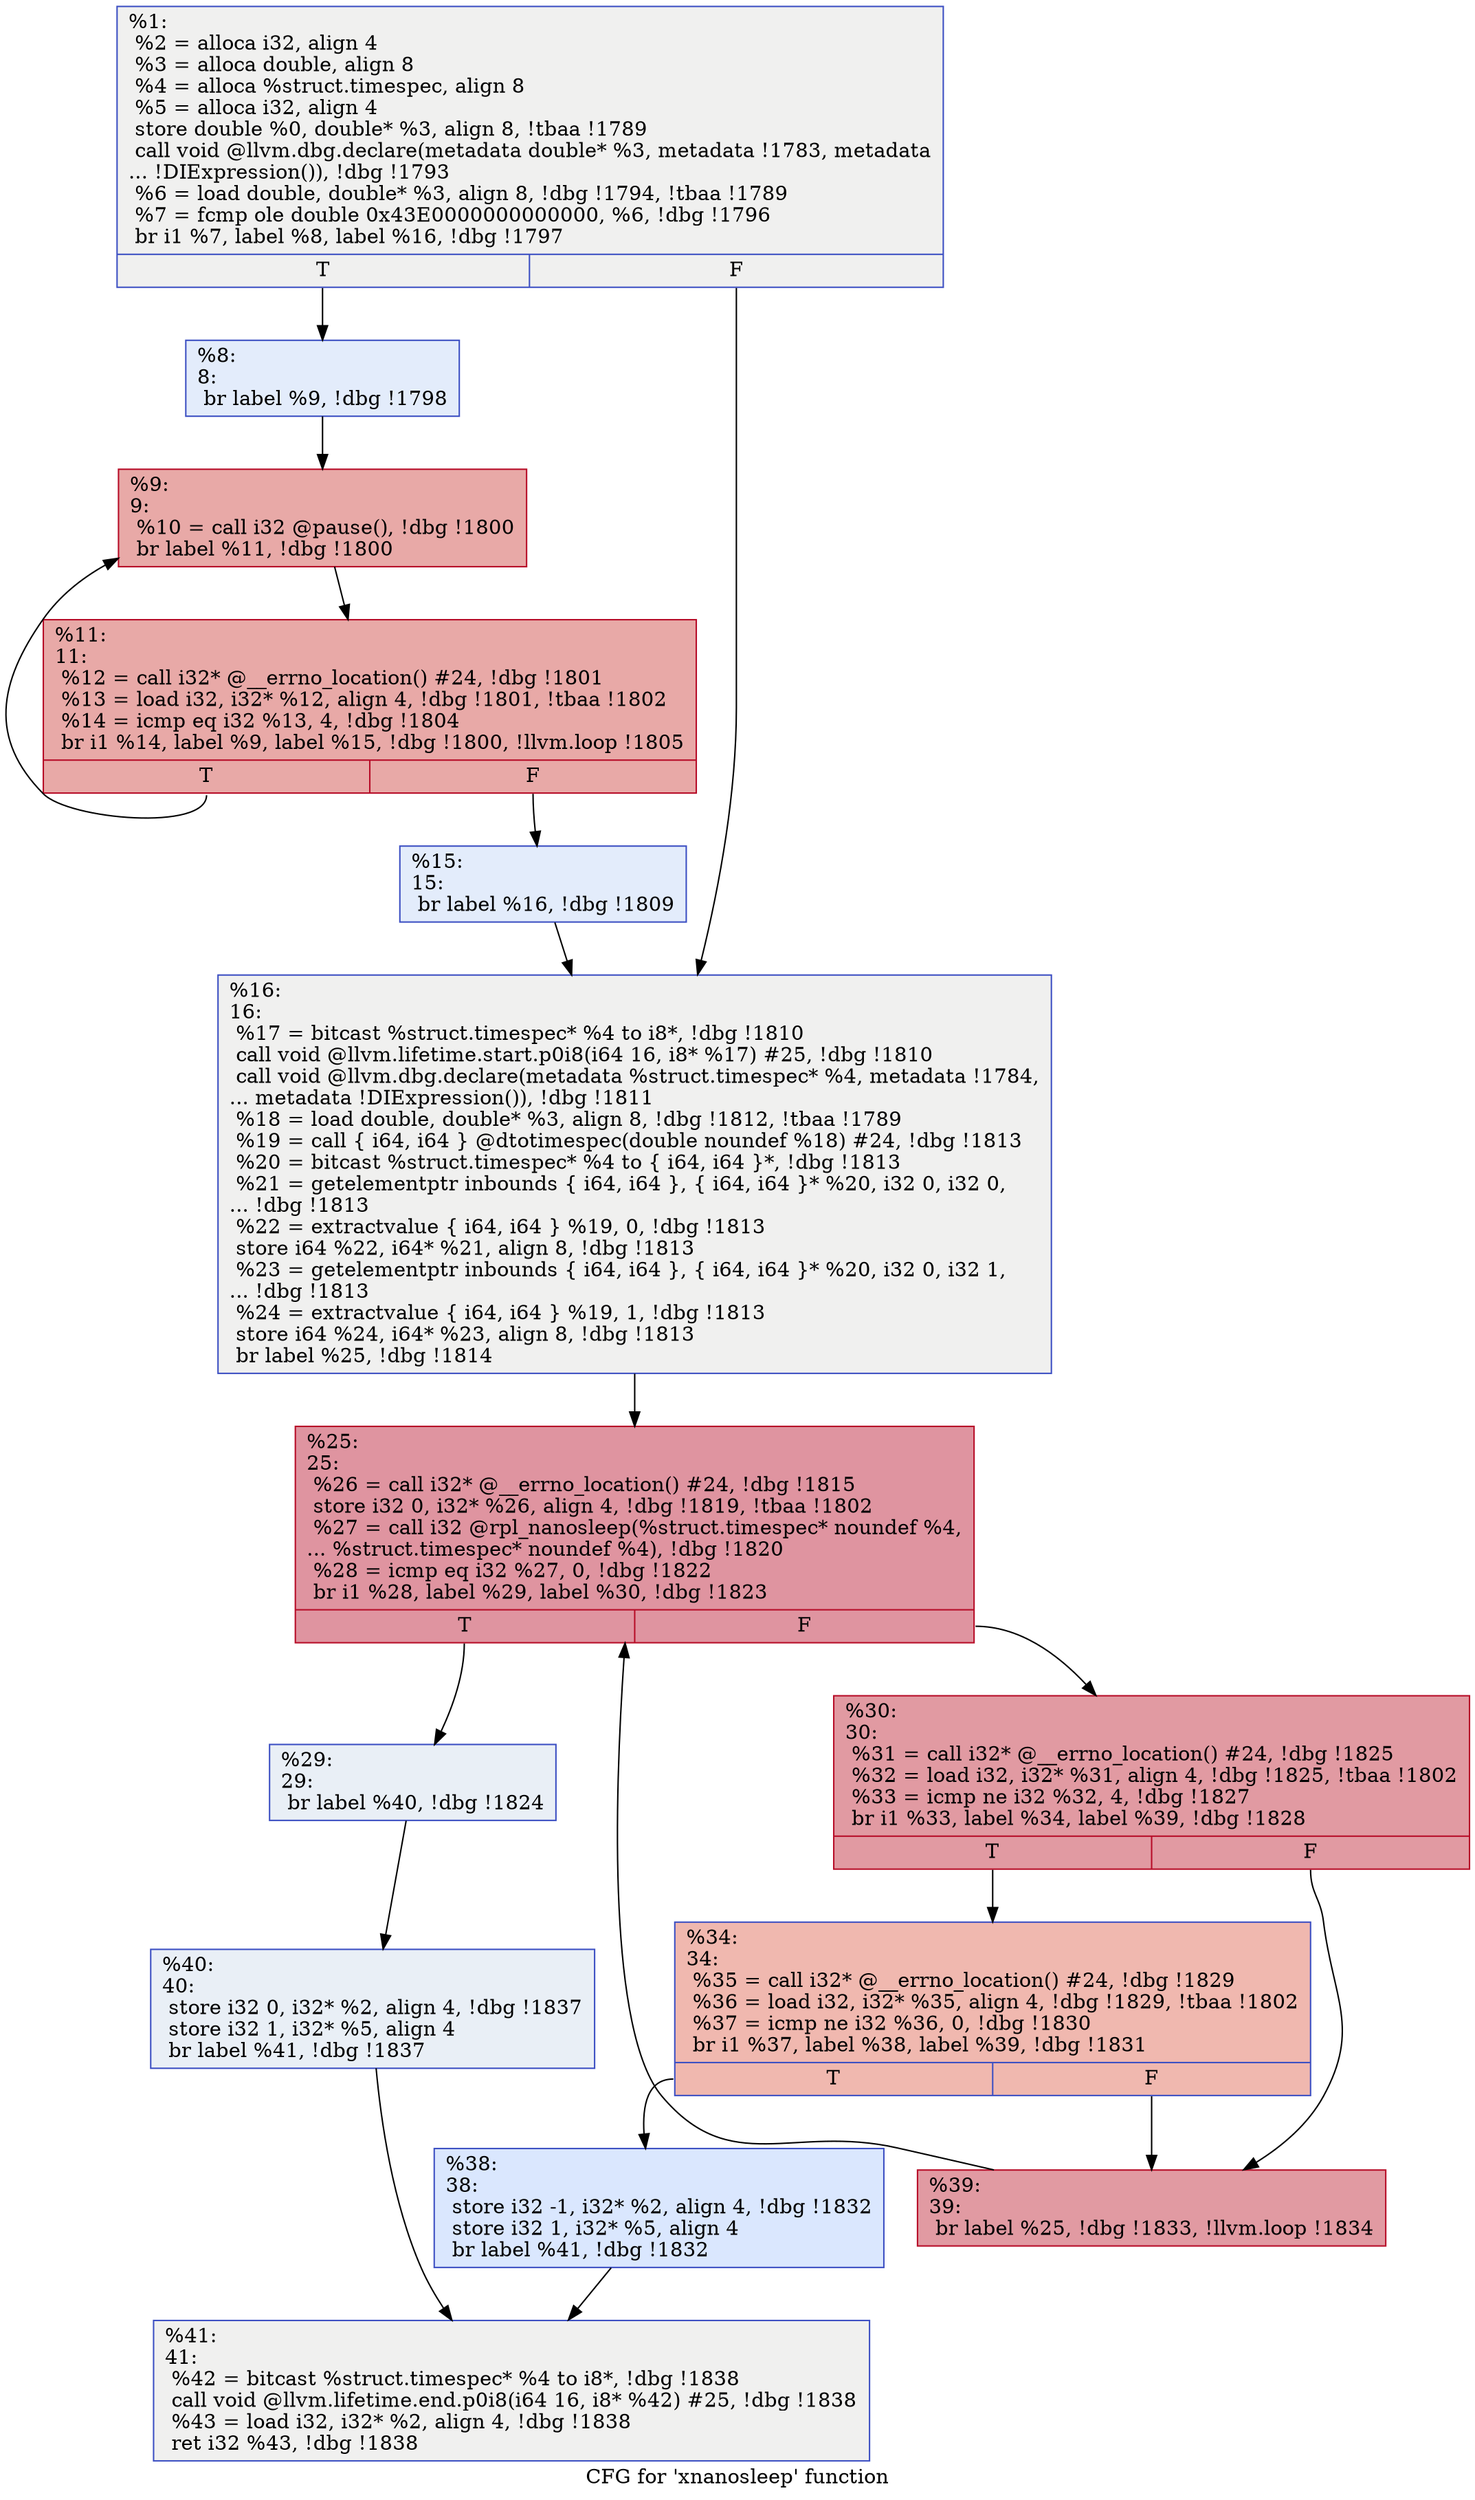 digraph "CFG for 'xnanosleep' function" {
	label="CFG for 'xnanosleep' function";

	Node0x28806c0 [shape=record,color="#3d50c3ff", style=filled, fillcolor="#dedcdb70",label="{%1:\l  %2 = alloca i32, align 4\l  %3 = alloca double, align 8\l  %4 = alloca %struct.timespec, align 8\l  %5 = alloca i32, align 4\l  store double %0, double* %3, align 8, !tbaa !1789\l  call void @llvm.dbg.declare(metadata double* %3, metadata !1783, metadata\l... !DIExpression()), !dbg !1793\l  %6 = load double, double* %3, align 8, !dbg !1794, !tbaa !1789\l  %7 = fcmp ole double 0x43E0000000000000, %6, !dbg !1796\l  br i1 %7, label %8, label %16, !dbg !1797\l|{<s0>T|<s1>F}}"];
	Node0x28806c0:s0 -> Node0x2883080;
	Node0x28806c0:s1 -> Node0x28831c0;
	Node0x2883080 [shape=record,color="#3d50c3ff", style=filled, fillcolor="#bfd3f670",label="{%8:\l8:                                                \l  br label %9, !dbg !1798\l}"];
	Node0x2883080 -> Node0x28830d0;
	Node0x28830d0 [shape=record,color="#b70d28ff", style=filled, fillcolor="#ca3b3770",label="{%9:\l9:                                                \l  %10 = call i32 @pause(), !dbg !1800\l  br label %11, !dbg !1800\l}"];
	Node0x28830d0 -> Node0x2883120;
	Node0x2883120 [shape=record,color="#b70d28ff", style=filled, fillcolor="#ca3b3770",label="{%11:\l11:                                               \l  %12 = call i32* @__errno_location() #24, !dbg !1801\l  %13 = load i32, i32* %12, align 4, !dbg !1801, !tbaa !1802\l  %14 = icmp eq i32 %13, 4, !dbg !1804\l  br i1 %14, label %9, label %15, !dbg !1800, !llvm.loop !1805\l|{<s0>T|<s1>F}}"];
	Node0x2883120:s0 -> Node0x28830d0;
	Node0x2883120:s1 -> Node0x2883170;
	Node0x2883170 [shape=record,color="#3d50c3ff", style=filled, fillcolor="#bfd3f670",label="{%15:\l15:                                               \l  br label %16, !dbg !1809\l}"];
	Node0x2883170 -> Node0x28831c0;
	Node0x28831c0 [shape=record,color="#3d50c3ff", style=filled, fillcolor="#dedcdb70",label="{%16:\l16:                                               \l  %17 = bitcast %struct.timespec* %4 to i8*, !dbg !1810\l  call void @llvm.lifetime.start.p0i8(i64 16, i8* %17) #25, !dbg !1810\l  call void @llvm.dbg.declare(metadata %struct.timespec* %4, metadata !1784,\l... metadata !DIExpression()), !dbg !1811\l  %18 = load double, double* %3, align 8, !dbg !1812, !tbaa !1789\l  %19 = call \{ i64, i64 \} @dtotimespec(double noundef %18) #24, !dbg !1813\l  %20 = bitcast %struct.timespec* %4 to \{ i64, i64 \}*, !dbg !1813\l  %21 = getelementptr inbounds \{ i64, i64 \}, \{ i64, i64 \}* %20, i32 0, i32 0,\l... !dbg !1813\l  %22 = extractvalue \{ i64, i64 \} %19, 0, !dbg !1813\l  store i64 %22, i64* %21, align 8, !dbg !1813\l  %23 = getelementptr inbounds \{ i64, i64 \}, \{ i64, i64 \}* %20, i32 0, i32 1,\l... !dbg !1813\l  %24 = extractvalue \{ i64, i64 \} %19, 1, !dbg !1813\l  store i64 %24, i64* %23, align 8, !dbg !1813\l  br label %25, !dbg !1814\l}"];
	Node0x28831c0 -> Node0x2883210;
	Node0x2883210 [shape=record,color="#b70d28ff", style=filled, fillcolor="#b70d2870",label="{%25:\l25:                                               \l  %26 = call i32* @__errno_location() #24, !dbg !1815\l  store i32 0, i32* %26, align 4, !dbg !1819, !tbaa !1802\l  %27 = call i32 @rpl_nanosleep(%struct.timespec* noundef %4,\l... %struct.timespec* noundef %4), !dbg !1820\l  %28 = icmp eq i32 %27, 0, !dbg !1822\l  br i1 %28, label %29, label %30, !dbg !1823\l|{<s0>T|<s1>F}}"];
	Node0x2883210:s0 -> Node0x2883260;
	Node0x2883210:s1 -> Node0x28832b0;
	Node0x2883260 [shape=record,color="#3d50c3ff", style=filled, fillcolor="#cedaeb70",label="{%29:\l29:                                               \l  br label %40, !dbg !1824\l}"];
	Node0x2883260 -> Node0x28833f0;
	Node0x28832b0 [shape=record,color="#b70d28ff", style=filled, fillcolor="#bb1b2c70",label="{%30:\l30:                                               \l  %31 = call i32* @__errno_location() #24, !dbg !1825\l  %32 = load i32, i32* %31, align 4, !dbg !1825, !tbaa !1802\l  %33 = icmp ne i32 %32, 4, !dbg !1827\l  br i1 %33, label %34, label %39, !dbg !1828\l|{<s0>T|<s1>F}}"];
	Node0x28832b0:s0 -> Node0x2883300;
	Node0x28832b0:s1 -> Node0x28833a0;
	Node0x2883300 [shape=record,color="#3d50c3ff", style=filled, fillcolor="#dc5d4a70",label="{%34:\l34:                                               \l  %35 = call i32* @__errno_location() #24, !dbg !1829\l  %36 = load i32, i32* %35, align 4, !dbg !1829, !tbaa !1802\l  %37 = icmp ne i32 %36, 0, !dbg !1830\l  br i1 %37, label %38, label %39, !dbg !1831\l|{<s0>T|<s1>F}}"];
	Node0x2883300:s0 -> Node0x2883350;
	Node0x2883300:s1 -> Node0x28833a0;
	Node0x2883350 [shape=record,color="#3d50c3ff", style=filled, fillcolor="#abc8fd70",label="{%38:\l38:                                               \l  store i32 -1, i32* %2, align 4, !dbg !1832\l  store i32 1, i32* %5, align 4\l  br label %41, !dbg !1832\l}"];
	Node0x2883350 -> Node0x2883440;
	Node0x28833a0 [shape=record,color="#b70d28ff", style=filled, fillcolor="#bb1b2c70",label="{%39:\l39:                                               \l  br label %25, !dbg !1833, !llvm.loop !1834\l}"];
	Node0x28833a0 -> Node0x2883210;
	Node0x28833f0 [shape=record,color="#3d50c3ff", style=filled, fillcolor="#cedaeb70",label="{%40:\l40:                                               \l  store i32 0, i32* %2, align 4, !dbg !1837\l  store i32 1, i32* %5, align 4\l  br label %41, !dbg !1837\l}"];
	Node0x28833f0 -> Node0x2883440;
	Node0x2883440 [shape=record,color="#3d50c3ff", style=filled, fillcolor="#dedcdb70",label="{%41:\l41:                                               \l  %42 = bitcast %struct.timespec* %4 to i8*, !dbg !1838\l  call void @llvm.lifetime.end.p0i8(i64 16, i8* %42) #25, !dbg !1838\l  %43 = load i32, i32* %2, align 4, !dbg !1838\l  ret i32 %43, !dbg !1838\l}"];
}
